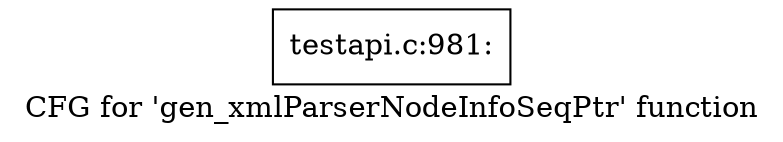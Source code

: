 digraph "CFG for 'gen_xmlParserNodeInfoSeqPtr' function" {
	label="CFG for 'gen_xmlParserNodeInfoSeqPtr' function";

	Node0x472ea50 [shape=record,label="{testapi.c:981:}"];
}
